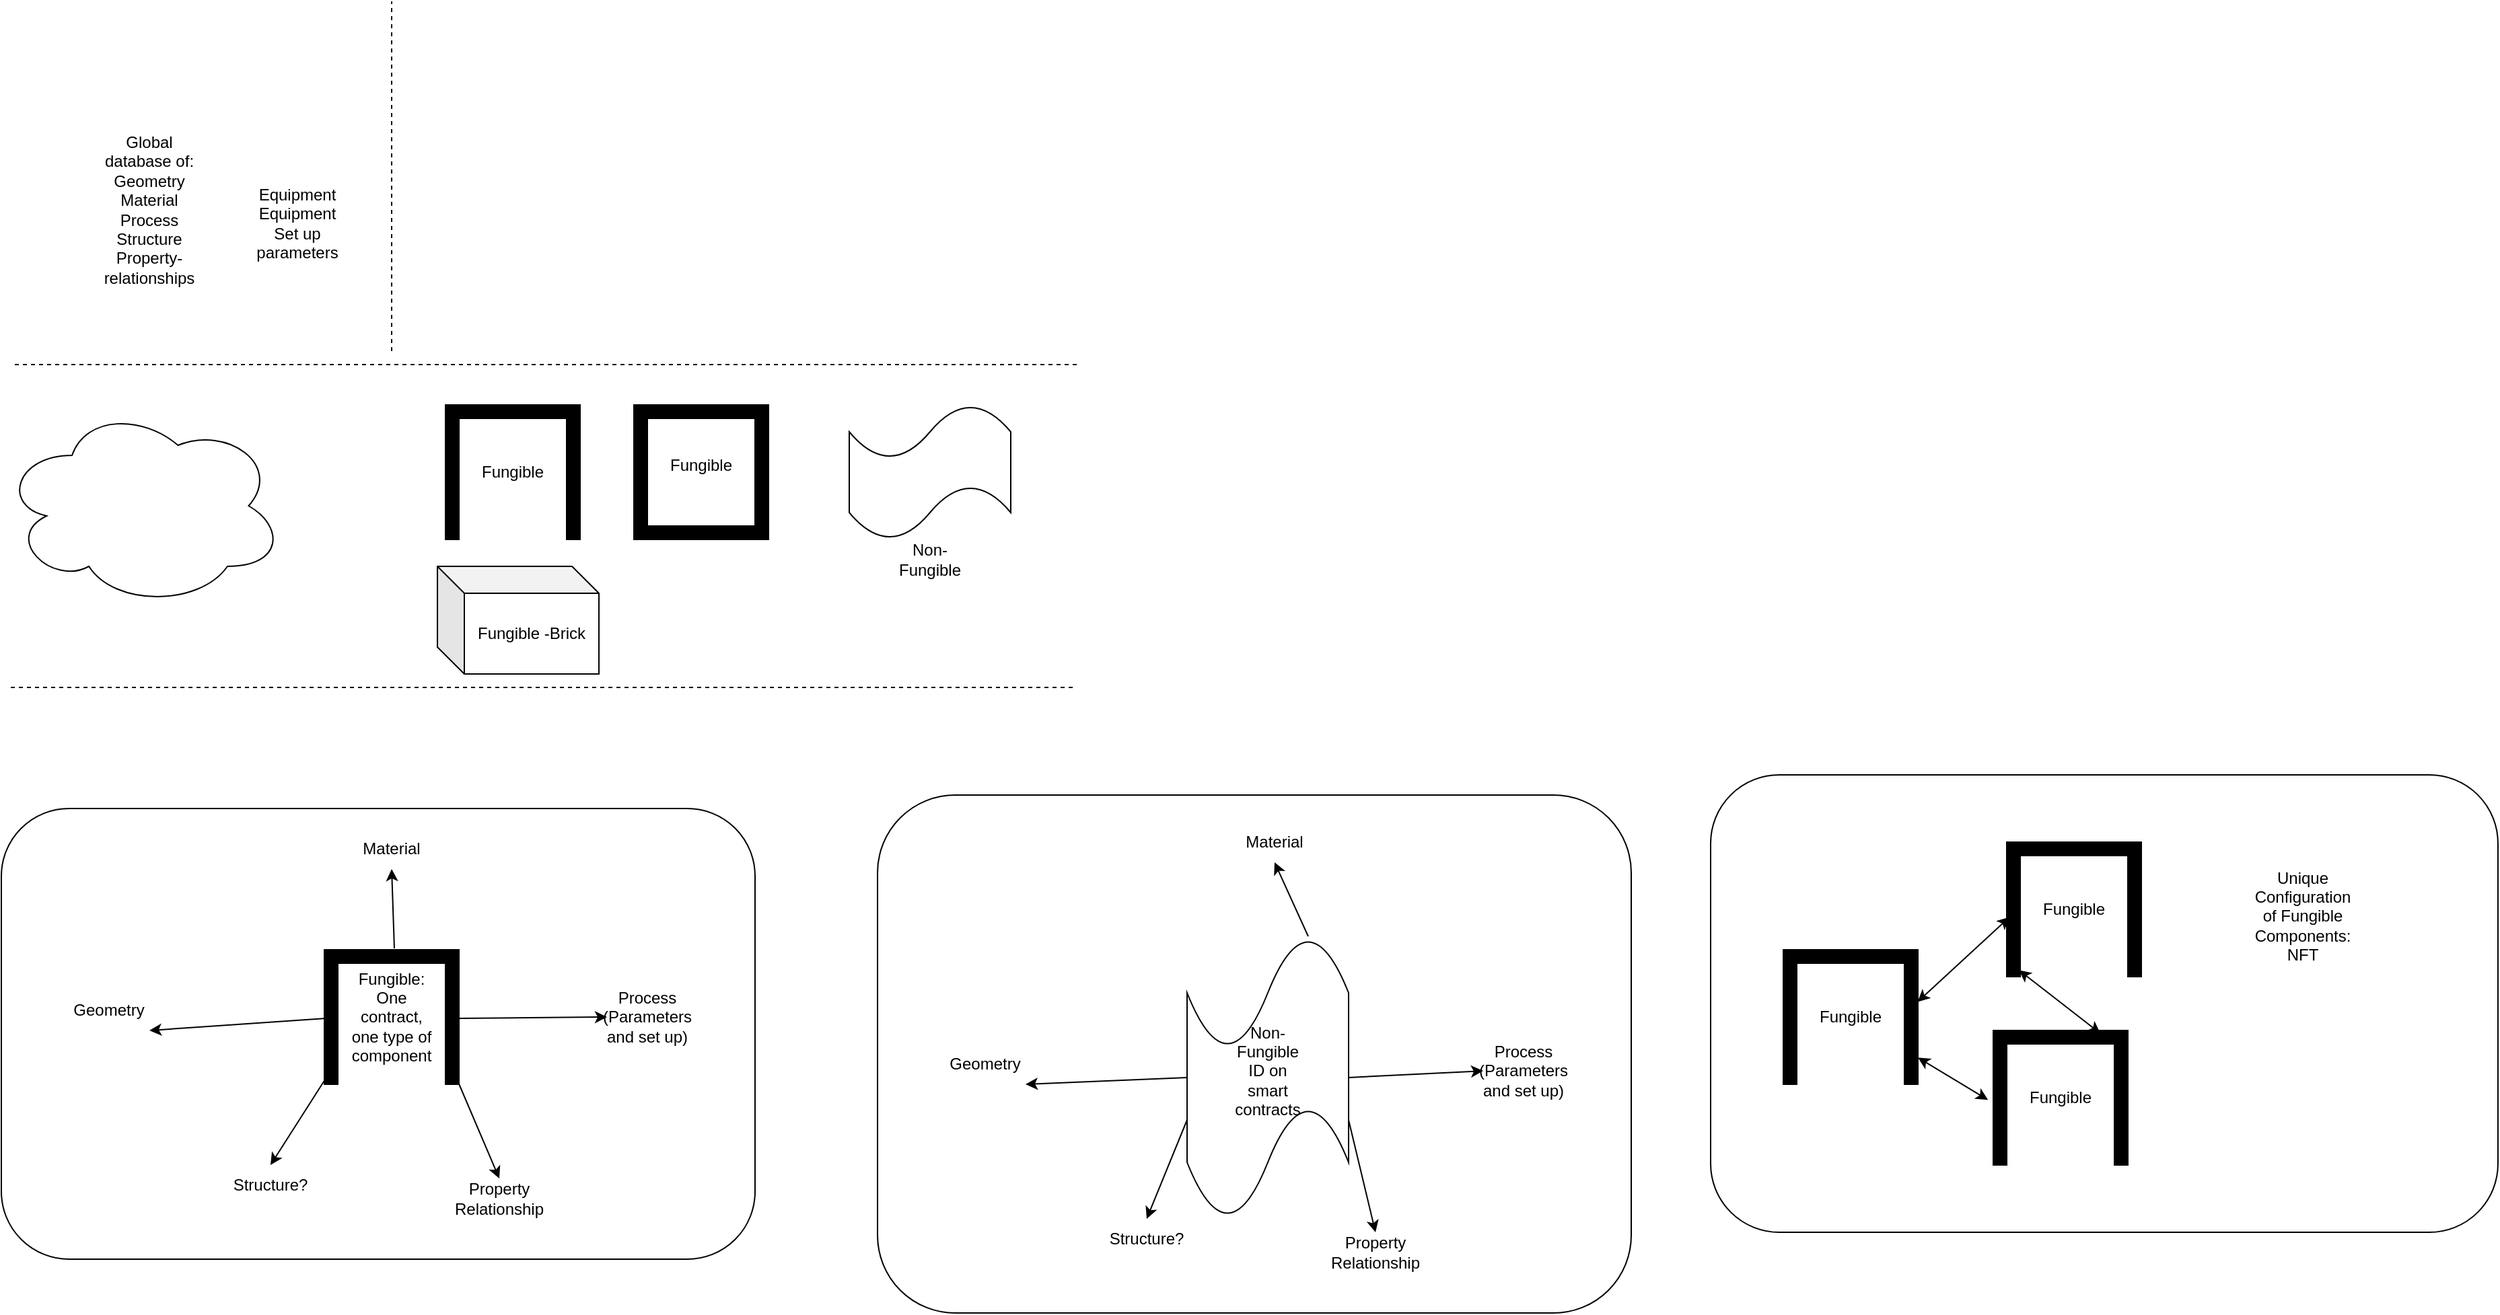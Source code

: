<mxfile version="23.1.0" type="github">
  <diagram name="Page-1" id="CnH4htmtNgGSPUK8ETjm">
    <mxGraphModel dx="3220" dy="2187" grid="1" gridSize="10" guides="1" tooltips="1" connect="1" arrows="1" fold="1" page="1" pageScale="1" pageWidth="827" pageHeight="1169" math="0" shadow="0">
      <root>
        <mxCell id="0" />
        <mxCell id="1" parent="0" />
        <mxCell id="lRcg-DF85CVyL3tPBT_E-1" value="Global database of:&lt;br&gt;Geometry&lt;br&gt;Material&lt;br&gt;Process&lt;br&gt;Structure&lt;br&gt;Property-relationships" style="text;html=1;strokeColor=none;fillColor=none;align=center;verticalAlign=middle;whiteSpace=wrap;rounded=0;" vertex="1" parent="1">
          <mxGeometry x="110" y="150" width="60" height="30" as="geometry" />
        </mxCell>
        <mxCell id="lRcg-DF85CVyL3tPBT_E-2" value="Equipment&lt;br&gt;Equipment Set up parameters&lt;br&gt;" style="text;html=1;strokeColor=none;fillColor=none;align=center;verticalAlign=middle;whiteSpace=wrap;rounded=0;" vertex="1" parent="1">
          <mxGeometry x="220" y="160" width="60" height="30" as="geometry" />
        </mxCell>
        <mxCell id="lRcg-DF85CVyL3tPBT_E-3" value="" style="ellipse;shape=cloud;whiteSpace=wrap;html=1;" vertex="1" parent="1">
          <mxGeometry x="30" y="310" width="210" height="150" as="geometry" />
        </mxCell>
        <mxCell id="lRcg-DF85CVyL3tPBT_E-4" value="" style="endArrow=none;dashed=1;html=1;rounded=0;" edge="1" parent="1">
          <mxGeometry width="50" height="50" relative="1" as="geometry">
            <mxPoint x="40" y="280" as="sourcePoint" />
            <mxPoint x="830" y="280" as="targetPoint" />
          </mxGeometry>
        </mxCell>
        <mxCell id="lRcg-DF85CVyL3tPBT_E-5" value="" style="endArrow=none;dashed=1;html=1;rounded=0;" edge="1" parent="1">
          <mxGeometry width="50" height="50" relative="1" as="geometry">
            <mxPoint x="37" y="520" as="sourcePoint" />
            <mxPoint x="827" y="520" as="targetPoint" />
          </mxGeometry>
        </mxCell>
        <mxCell id="lRcg-DF85CVyL3tPBT_E-6" value="" style="endArrow=none;dashed=1;html=1;rounded=0;" edge="1" parent="1">
          <mxGeometry width="50" height="50" relative="1" as="geometry">
            <mxPoint x="320" y="270" as="sourcePoint" />
            <mxPoint x="320" y="10" as="targetPoint" />
          </mxGeometry>
        </mxCell>
        <mxCell id="lRcg-DF85CVyL3tPBT_E-7" value="Fungible -Brick" style="shape=cube;whiteSpace=wrap;html=1;boundedLbl=1;backgroundOutline=1;darkOpacity=0.05;darkOpacity2=0.1;" vertex="1" parent="1">
          <mxGeometry x="354" y="430" width="120" height="80" as="geometry" />
        </mxCell>
        <mxCell id="lRcg-DF85CVyL3tPBT_E-10" value="" style="verticalLabelPosition=bottom;html=1;verticalAlign=top;align=center;shape=mxgraph.floorplan.room;fillColor=strokeColor;" vertex="1" parent="1">
          <mxGeometry x="500" y="310" width="100" height="100" as="geometry" />
        </mxCell>
        <mxCell id="lRcg-DF85CVyL3tPBT_E-11" value="Fungible" style="text;html=1;strokeColor=none;fillColor=none;align=center;verticalAlign=middle;whiteSpace=wrap;rounded=0;" vertex="1" parent="1">
          <mxGeometry x="520" y="340" width="60" height="30" as="geometry" />
        </mxCell>
        <mxCell id="lRcg-DF85CVyL3tPBT_E-13" value="" style="shape=tape;whiteSpace=wrap;html=1;" vertex="1" parent="1">
          <mxGeometry x="660" y="310" width="120" height="100" as="geometry" />
        </mxCell>
        <mxCell id="lRcg-DF85CVyL3tPBT_E-14" value="Non-Fungible" style="text;html=1;strokeColor=none;fillColor=none;align=center;verticalAlign=middle;whiteSpace=wrap;rounded=0;" vertex="1" parent="1">
          <mxGeometry x="690" y="410" width="60" height="30" as="geometry" />
        </mxCell>
        <mxCell id="lRcg-DF85CVyL3tPBT_E-15" value="" style="group" vertex="1" connectable="0" parent="1">
          <mxGeometry x="360" y="310" width="100" height="100" as="geometry" />
        </mxCell>
        <mxCell id="lRcg-DF85CVyL3tPBT_E-8" value="" style="verticalLabelPosition=bottom;html=1;verticalAlign=top;align=center;shape=mxgraph.floorplan.wallU;fillColor=strokeColor;" vertex="1" parent="lRcg-DF85CVyL3tPBT_E-15">
          <mxGeometry width="100" height="100" as="geometry" />
        </mxCell>
        <mxCell id="lRcg-DF85CVyL3tPBT_E-9" value="Fungible" style="text;html=1;strokeColor=none;fillColor=none;align=center;verticalAlign=middle;whiteSpace=wrap;rounded=0;" vertex="1" parent="lRcg-DF85CVyL3tPBT_E-15">
          <mxGeometry x="20" y="35" width="60" height="30" as="geometry" />
        </mxCell>
        <mxCell id="lRcg-DF85CVyL3tPBT_E-47" value="" style="group" vertex="1" connectable="0" parent="1">
          <mxGeometry x="30" y="610" width="560" height="335" as="geometry" />
        </mxCell>
        <mxCell id="lRcg-DF85CVyL3tPBT_E-31" value="" style="rounded=1;whiteSpace=wrap;html=1;" vertex="1" parent="lRcg-DF85CVyL3tPBT_E-47">
          <mxGeometry width="560" height="335" as="geometry" />
        </mxCell>
        <mxCell id="lRcg-DF85CVyL3tPBT_E-16" value="" style="group" vertex="1" connectable="0" parent="lRcg-DF85CVyL3tPBT_E-47">
          <mxGeometry x="240" y="105" width="100" height="100" as="geometry" />
        </mxCell>
        <mxCell id="lRcg-DF85CVyL3tPBT_E-17" value="" style="verticalLabelPosition=bottom;html=1;verticalAlign=top;align=center;shape=mxgraph.floorplan.wallU;fillColor=strokeColor;" vertex="1" parent="lRcg-DF85CVyL3tPBT_E-16">
          <mxGeometry width="100" height="100" as="geometry" />
        </mxCell>
        <mxCell id="lRcg-DF85CVyL3tPBT_E-18" value="Fungible: One contract, one type of component" style="text;html=1;strokeColor=none;fillColor=none;align=center;verticalAlign=middle;whiteSpace=wrap;rounded=0;" vertex="1" parent="lRcg-DF85CVyL3tPBT_E-16">
          <mxGeometry x="20" y="35" width="60" height="30" as="geometry" />
        </mxCell>
        <mxCell id="lRcg-DF85CVyL3tPBT_E-19" value="Geometry" style="text;html=1;strokeColor=none;fillColor=none;align=center;verticalAlign=middle;whiteSpace=wrap;rounded=0;" vertex="1" parent="lRcg-DF85CVyL3tPBT_E-47">
          <mxGeometry x="50" y="135" width="60" height="30" as="geometry" />
        </mxCell>
        <mxCell id="lRcg-DF85CVyL3tPBT_E-20" value="" style="endArrow=classic;html=1;rounded=0;exitX=0.01;exitY=0.51;exitDx=0;exitDy=0;exitPerimeter=0;entryX=1;entryY=1;entryDx=0;entryDy=0;" edge="1" parent="lRcg-DF85CVyL3tPBT_E-47" source="lRcg-DF85CVyL3tPBT_E-17" target="lRcg-DF85CVyL3tPBT_E-19">
          <mxGeometry width="50" height="50" relative="1" as="geometry">
            <mxPoint x="350" y="25" as="sourcePoint" />
            <mxPoint x="400" y="-25" as="targetPoint" />
          </mxGeometry>
        </mxCell>
        <mxCell id="lRcg-DF85CVyL3tPBT_E-21" value="Material" style="text;html=1;strokeColor=none;fillColor=none;align=center;verticalAlign=middle;whiteSpace=wrap;rounded=0;" vertex="1" parent="lRcg-DF85CVyL3tPBT_E-47">
          <mxGeometry x="260" y="15" width="60" height="30" as="geometry" />
        </mxCell>
        <mxCell id="lRcg-DF85CVyL3tPBT_E-22" value="Process (Parameters and set up)" style="text;html=1;strokeColor=none;fillColor=none;align=center;verticalAlign=middle;whiteSpace=wrap;rounded=0;" vertex="1" parent="lRcg-DF85CVyL3tPBT_E-47">
          <mxGeometry x="450" y="140" width="60" height="30" as="geometry" />
        </mxCell>
        <mxCell id="lRcg-DF85CVyL3tPBT_E-24" value="" style="endArrow=classic;html=1;rounded=0;exitX=0.52;exitY=-0.01;exitDx=0;exitDy=0;exitPerimeter=0;entryX=0.5;entryY=1;entryDx=0;entryDy=0;" edge="1" parent="lRcg-DF85CVyL3tPBT_E-47" source="lRcg-DF85CVyL3tPBT_E-17" target="lRcg-DF85CVyL3tPBT_E-21">
          <mxGeometry width="50" height="50" relative="1" as="geometry">
            <mxPoint x="350" y="5" as="sourcePoint" />
            <mxPoint x="400" y="-45" as="targetPoint" />
          </mxGeometry>
        </mxCell>
        <mxCell id="lRcg-DF85CVyL3tPBT_E-25" value="" style="endArrow=classic;html=1;rounded=0;exitX=1;exitY=0.51;exitDx=0;exitDy=0;exitPerimeter=0;entryX=0;entryY=0.5;entryDx=0;entryDy=0;" edge="1" parent="lRcg-DF85CVyL3tPBT_E-47" source="lRcg-DF85CVyL3tPBT_E-17" target="lRcg-DF85CVyL3tPBT_E-22">
          <mxGeometry width="50" height="50" relative="1" as="geometry">
            <mxPoint x="420" y="-75" as="sourcePoint" />
            <mxPoint x="470" y="-125" as="targetPoint" />
          </mxGeometry>
        </mxCell>
        <mxCell id="lRcg-DF85CVyL3tPBT_E-27" value="Structure?" style="text;html=1;strokeColor=none;fillColor=none;align=center;verticalAlign=middle;whiteSpace=wrap;rounded=0;" vertex="1" parent="lRcg-DF85CVyL3tPBT_E-47">
          <mxGeometry x="170" y="265" width="60" height="30" as="geometry" />
        </mxCell>
        <mxCell id="lRcg-DF85CVyL3tPBT_E-28" value="" style="endArrow=classic;html=1;rounded=0;exitX=0.04;exitY=0.91;exitDx=0;exitDy=0;exitPerimeter=0;entryX=0.5;entryY=0;entryDx=0;entryDy=0;" edge="1" parent="lRcg-DF85CVyL3tPBT_E-47" source="lRcg-DF85CVyL3tPBT_E-17" target="lRcg-DF85CVyL3tPBT_E-27">
          <mxGeometry width="50" height="50" relative="1" as="geometry">
            <mxPoint x="420" y="105" as="sourcePoint" />
            <mxPoint x="470" y="55" as="targetPoint" />
          </mxGeometry>
        </mxCell>
        <mxCell id="lRcg-DF85CVyL3tPBT_E-29" value="Property Relationship" style="text;html=1;strokeColor=none;fillColor=none;align=center;verticalAlign=middle;whiteSpace=wrap;rounded=0;" vertex="1" parent="lRcg-DF85CVyL3tPBT_E-47">
          <mxGeometry x="340" y="275" width="60" height="30" as="geometry" />
        </mxCell>
        <mxCell id="lRcg-DF85CVyL3tPBT_E-30" value="" style="endArrow=classic;html=1;rounded=0;exitX=0.98;exitY=0.95;exitDx=0;exitDy=0;exitPerimeter=0;entryX=0.5;entryY=0;entryDx=0;entryDy=0;" edge="1" parent="lRcg-DF85CVyL3tPBT_E-47" source="lRcg-DF85CVyL3tPBT_E-17" target="lRcg-DF85CVyL3tPBT_E-29">
          <mxGeometry width="50" height="50" relative="1" as="geometry">
            <mxPoint x="420" y="105" as="sourcePoint" />
            <mxPoint x="470" y="55" as="targetPoint" />
          </mxGeometry>
        </mxCell>
        <mxCell id="lRcg-DF85CVyL3tPBT_E-48" value="" style="group" vertex="1" connectable="0" parent="1">
          <mxGeometry x="681" y="600" width="560" height="385" as="geometry" />
        </mxCell>
        <mxCell id="lRcg-DF85CVyL3tPBT_E-32" value="" style="rounded=1;whiteSpace=wrap;html=1;" vertex="1" parent="lRcg-DF85CVyL3tPBT_E-48">
          <mxGeometry width="560" height="385" as="geometry" />
        </mxCell>
        <mxCell id="lRcg-DF85CVyL3tPBT_E-36" value="Geometry" style="text;html=1;strokeColor=none;fillColor=none;align=center;verticalAlign=middle;whiteSpace=wrap;rounded=0;" vertex="1" parent="lRcg-DF85CVyL3tPBT_E-48">
          <mxGeometry x="50" y="185" width="60" height="30" as="geometry" />
        </mxCell>
        <mxCell id="lRcg-DF85CVyL3tPBT_E-37" value="" style="endArrow=classic;html=1;rounded=0;exitX=0;exitY=0.5;exitDx=0;exitDy=0;exitPerimeter=0;entryX=1;entryY=1;entryDx=0;entryDy=0;" edge="1" parent="lRcg-DF85CVyL3tPBT_E-48" source="lRcg-DF85CVyL3tPBT_E-46" target="lRcg-DF85CVyL3tPBT_E-36">
          <mxGeometry width="50" height="50" relative="1" as="geometry">
            <mxPoint x="241" y="206" as="sourcePoint" />
            <mxPoint x="400" y="25" as="targetPoint" />
          </mxGeometry>
        </mxCell>
        <mxCell id="lRcg-DF85CVyL3tPBT_E-38" value="Material" style="text;html=1;strokeColor=none;fillColor=none;align=center;verticalAlign=middle;whiteSpace=wrap;rounded=0;" vertex="1" parent="lRcg-DF85CVyL3tPBT_E-48">
          <mxGeometry x="265" y="20" width="60" height="30" as="geometry" />
        </mxCell>
        <mxCell id="lRcg-DF85CVyL3tPBT_E-39" value="Process (Parameters and set up)" style="text;html=1;strokeColor=none;fillColor=none;align=center;verticalAlign=middle;whiteSpace=wrap;rounded=0;" vertex="1" parent="lRcg-DF85CVyL3tPBT_E-48">
          <mxGeometry x="450" y="190" width="60" height="30" as="geometry" />
        </mxCell>
        <mxCell id="lRcg-DF85CVyL3tPBT_E-40" value="" style="endArrow=classic;html=1;rounded=0;exitX=0.75;exitY=0;exitDx=0;exitDy=0;exitPerimeter=0;entryX=0.5;entryY=1;entryDx=0;entryDy=0;" edge="1" parent="lRcg-DF85CVyL3tPBT_E-48" source="lRcg-DF85CVyL3tPBT_E-46" target="lRcg-DF85CVyL3tPBT_E-38">
          <mxGeometry width="50" height="50" relative="1" as="geometry">
            <mxPoint x="292" y="154" as="sourcePoint" />
            <mxPoint x="400" y="5" as="targetPoint" />
          </mxGeometry>
        </mxCell>
        <mxCell id="lRcg-DF85CVyL3tPBT_E-41" value="" style="endArrow=classic;html=1;rounded=0;exitX=1;exitY=0.5;exitDx=0;exitDy=0;exitPerimeter=0;entryX=0;entryY=0.5;entryDx=0;entryDy=0;" edge="1" parent="lRcg-DF85CVyL3tPBT_E-48" source="lRcg-DF85CVyL3tPBT_E-46" target="lRcg-DF85CVyL3tPBT_E-39">
          <mxGeometry width="50" height="50" relative="1" as="geometry">
            <mxPoint x="340" y="206" as="sourcePoint" />
            <mxPoint x="470" y="-75" as="targetPoint" />
          </mxGeometry>
        </mxCell>
        <mxCell id="lRcg-DF85CVyL3tPBT_E-42" value="Structure?" style="text;html=1;strokeColor=none;fillColor=none;align=center;verticalAlign=middle;whiteSpace=wrap;rounded=0;" vertex="1" parent="lRcg-DF85CVyL3tPBT_E-48">
          <mxGeometry x="170" y="315" width="60" height="30" as="geometry" />
        </mxCell>
        <mxCell id="lRcg-DF85CVyL3tPBT_E-43" value="" style="endArrow=classic;html=1;rounded=0;exitX=0;exitY=0.65;exitDx=0;exitDy=0;exitPerimeter=0;entryX=0.5;entryY=0;entryDx=0;entryDy=0;" edge="1" parent="lRcg-DF85CVyL3tPBT_E-48" source="lRcg-DF85CVyL3tPBT_E-46" target="lRcg-DF85CVyL3tPBT_E-42">
          <mxGeometry width="50" height="50" relative="1" as="geometry">
            <mxPoint x="244" y="246" as="sourcePoint" />
            <mxPoint x="470" y="105" as="targetPoint" />
          </mxGeometry>
        </mxCell>
        <mxCell id="lRcg-DF85CVyL3tPBT_E-44" value="Property Relationship" style="text;html=1;strokeColor=none;fillColor=none;align=center;verticalAlign=middle;whiteSpace=wrap;rounded=0;" vertex="1" parent="lRcg-DF85CVyL3tPBT_E-48">
          <mxGeometry x="340" y="325" width="60" height="30" as="geometry" />
        </mxCell>
        <mxCell id="lRcg-DF85CVyL3tPBT_E-45" value="" style="endArrow=classic;html=1;rounded=0;exitX=1;exitY=0.65;exitDx=0;exitDy=0;exitPerimeter=0;entryX=0.5;entryY=0;entryDx=0;entryDy=0;" edge="1" parent="lRcg-DF85CVyL3tPBT_E-48" source="lRcg-DF85CVyL3tPBT_E-46" target="lRcg-DF85CVyL3tPBT_E-44">
          <mxGeometry width="50" height="50" relative="1" as="geometry">
            <mxPoint x="338" y="250" as="sourcePoint" />
            <mxPoint x="470" y="105" as="targetPoint" />
          </mxGeometry>
        </mxCell>
        <mxCell id="lRcg-DF85CVyL3tPBT_E-33" value="" style="group" vertex="1" connectable="0" parent="lRcg-DF85CVyL3tPBT_E-48">
          <mxGeometry x="240" y="155" width="110" height="160" as="geometry" />
        </mxCell>
        <mxCell id="lRcg-DF85CVyL3tPBT_E-46" value="" style="shape=tape;whiteSpace=wrap;html=1;" vertex="1" parent="lRcg-DF85CVyL3tPBT_E-33">
          <mxGeometry x="-10" y="-50" width="120" height="210" as="geometry" />
        </mxCell>
        <mxCell id="lRcg-DF85CVyL3tPBT_E-35" value="Non-Fungible&lt;br&gt;ID on smart contracts" style="text;html=1;strokeColor=none;fillColor=none;align=center;verticalAlign=middle;whiteSpace=wrap;rounded=0;" vertex="1" parent="lRcg-DF85CVyL3tPBT_E-33">
          <mxGeometry x="20" y="35" width="60" height="30" as="geometry" />
        </mxCell>
        <mxCell id="lRcg-DF85CVyL3tPBT_E-63" value="" style="group" vertex="1" connectable="0" parent="1">
          <mxGeometry x="1300" y="585" width="585" height="340" as="geometry" />
        </mxCell>
        <mxCell id="lRcg-DF85CVyL3tPBT_E-58" value="" style="rounded=1;whiteSpace=wrap;html=1;" vertex="1" parent="lRcg-DF85CVyL3tPBT_E-63">
          <mxGeometry width="585" height="340" as="geometry" />
        </mxCell>
        <mxCell id="lRcg-DF85CVyL3tPBT_E-49" value="" style="group" vertex="1" connectable="0" parent="lRcg-DF85CVyL3tPBT_E-63">
          <mxGeometry x="54" y="130" width="100" height="100" as="geometry" />
        </mxCell>
        <mxCell id="lRcg-DF85CVyL3tPBT_E-50" value="" style="verticalLabelPosition=bottom;html=1;verticalAlign=top;align=center;shape=mxgraph.floorplan.wallU;fillColor=strokeColor;" vertex="1" parent="lRcg-DF85CVyL3tPBT_E-49">
          <mxGeometry width="100" height="100" as="geometry" />
        </mxCell>
        <mxCell id="lRcg-DF85CVyL3tPBT_E-51" value="Fungible" style="text;html=1;strokeColor=none;fillColor=none;align=center;verticalAlign=middle;whiteSpace=wrap;rounded=0;" vertex="1" parent="lRcg-DF85CVyL3tPBT_E-49">
          <mxGeometry x="20" y="35" width="60" height="30" as="geometry" />
        </mxCell>
        <mxCell id="lRcg-DF85CVyL3tPBT_E-52" value="" style="group" vertex="1" connectable="0" parent="lRcg-DF85CVyL3tPBT_E-63">
          <mxGeometry x="210" y="190" width="100" height="100" as="geometry" />
        </mxCell>
        <mxCell id="lRcg-DF85CVyL3tPBT_E-53" value="" style="verticalLabelPosition=bottom;html=1;verticalAlign=top;align=center;shape=mxgraph.floorplan.wallU;fillColor=strokeColor;" vertex="1" parent="lRcg-DF85CVyL3tPBT_E-52">
          <mxGeometry width="100" height="100" as="geometry" />
        </mxCell>
        <mxCell id="lRcg-DF85CVyL3tPBT_E-54" value="Fungible" style="text;html=1;strokeColor=none;fillColor=none;align=center;verticalAlign=middle;whiteSpace=wrap;rounded=0;" vertex="1" parent="lRcg-DF85CVyL3tPBT_E-52">
          <mxGeometry x="20" y="35" width="60" height="30" as="geometry" />
        </mxCell>
        <mxCell id="lRcg-DF85CVyL3tPBT_E-55" value="" style="group" vertex="1" connectable="0" parent="lRcg-DF85CVyL3tPBT_E-63">
          <mxGeometry x="220" y="50" width="100" height="100" as="geometry" />
        </mxCell>
        <mxCell id="lRcg-DF85CVyL3tPBT_E-56" value="" style="verticalLabelPosition=bottom;html=1;verticalAlign=top;align=center;shape=mxgraph.floorplan.wallU;fillColor=strokeColor;" vertex="1" parent="lRcg-DF85CVyL3tPBT_E-55">
          <mxGeometry width="100" height="100" as="geometry" />
        </mxCell>
        <mxCell id="lRcg-DF85CVyL3tPBT_E-57" value="Fungible" style="text;html=1;strokeColor=none;fillColor=none;align=center;verticalAlign=middle;whiteSpace=wrap;rounded=0;" vertex="1" parent="lRcg-DF85CVyL3tPBT_E-55">
          <mxGeometry x="20" y="35" width="60" height="30" as="geometry" />
        </mxCell>
        <mxCell id="lRcg-DF85CVyL3tPBT_E-59" value="Unique Configuration of Fungible Components: NFT" style="text;html=1;strokeColor=none;fillColor=none;align=center;verticalAlign=middle;whiteSpace=wrap;rounded=0;" vertex="1" parent="lRcg-DF85CVyL3tPBT_E-63">
          <mxGeometry x="410" y="90" width="60" height="30" as="geometry" />
        </mxCell>
        <mxCell id="lRcg-DF85CVyL3tPBT_E-60" value="" style="endArrow=classic;startArrow=classic;html=1;rounded=0;entryX=-0.039;entryY=0.516;entryDx=0;entryDy=0;entryPerimeter=0;" edge="1" parent="lRcg-DF85CVyL3tPBT_E-63" source="lRcg-DF85CVyL3tPBT_E-50" target="lRcg-DF85CVyL3tPBT_E-53">
          <mxGeometry width="50" height="50" relative="1" as="geometry">
            <mxPoint x="330" y="190" as="sourcePoint" />
            <mxPoint x="380" y="140" as="targetPoint" />
          </mxGeometry>
        </mxCell>
        <mxCell id="lRcg-DF85CVyL3tPBT_E-61" value="" style="endArrow=classic;startArrow=classic;html=1;rounded=0;exitX=0.998;exitY=0.387;exitDx=0;exitDy=0;exitPerimeter=0;entryX=0.02;entryY=0.558;entryDx=0;entryDy=0;entryPerimeter=0;" edge="1" parent="lRcg-DF85CVyL3tPBT_E-63" source="lRcg-DF85CVyL3tPBT_E-50" target="lRcg-DF85CVyL3tPBT_E-56">
          <mxGeometry width="50" height="50" relative="1" as="geometry">
            <mxPoint x="330" y="190" as="sourcePoint" />
            <mxPoint x="380" y="140" as="targetPoint" />
          </mxGeometry>
        </mxCell>
        <mxCell id="lRcg-DF85CVyL3tPBT_E-62" value="" style="endArrow=classic;startArrow=classic;html=1;rounded=0;exitX=0.796;exitY=0.022;exitDx=0;exitDy=0;exitPerimeter=0;entryX=0.091;entryY=0.952;entryDx=0;entryDy=0;entryPerimeter=0;" edge="1" parent="lRcg-DF85CVyL3tPBT_E-63" source="lRcg-DF85CVyL3tPBT_E-53" target="lRcg-DF85CVyL3tPBT_E-56">
          <mxGeometry width="50" height="50" relative="1" as="geometry">
            <mxPoint x="330" y="190" as="sourcePoint" />
            <mxPoint x="380" y="140" as="targetPoint" />
          </mxGeometry>
        </mxCell>
      </root>
    </mxGraphModel>
  </diagram>
</mxfile>
